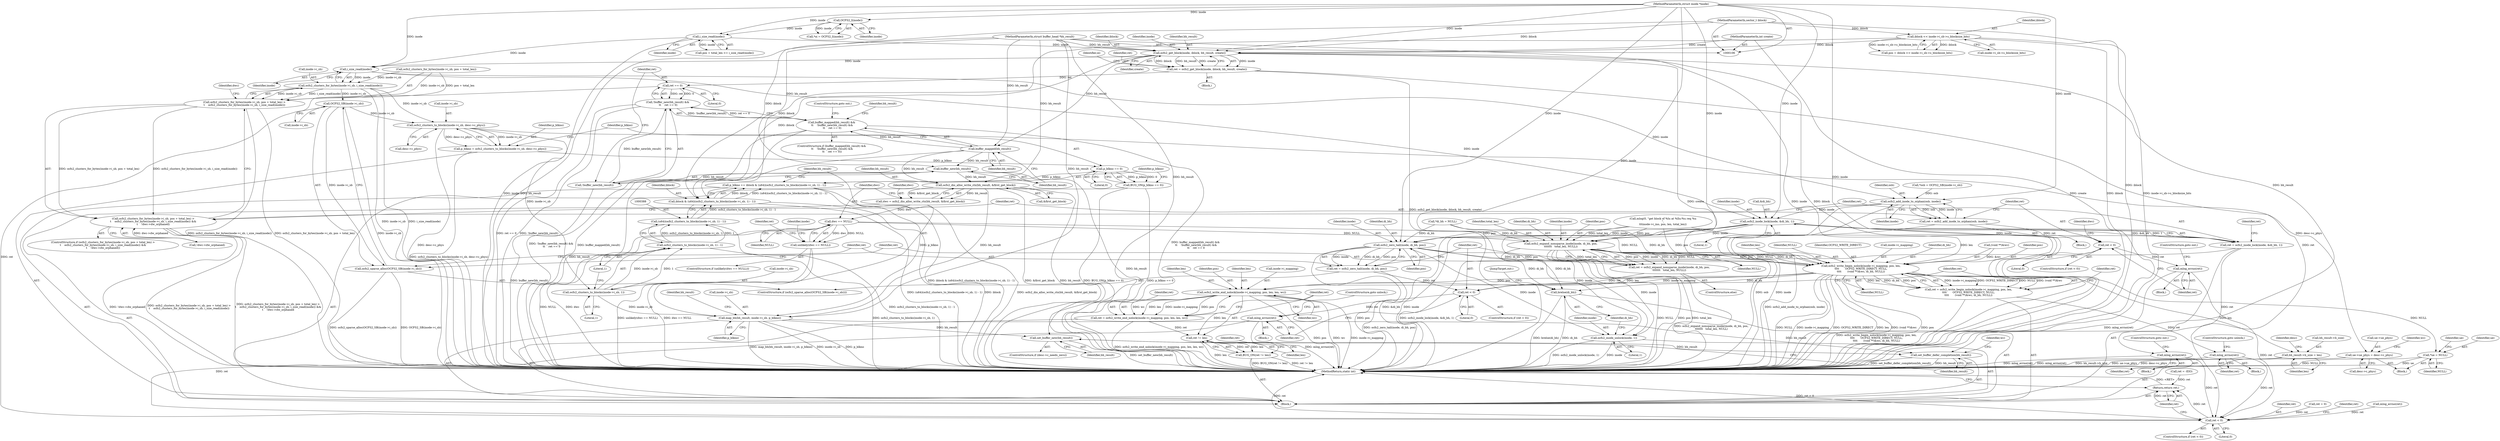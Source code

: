 digraph "0_linux_3e4c56d41eef5595035872a2ec5a483f42e8917f@pointer" {
"1000205" [label="(Call,ocfs2_get_block(inode, iblock, bh_result, create))"];
"1000195" [label="(Call,i_size_read(inode))"];
"1000122" [label="(Call,OCFS2_I(inode))"];
"1000107" [label="(MethodParameterIn,struct inode *inode)"];
"1000141" [label="(Call,iblock << inode->i_sb->s_blocksize_bits)"];
"1000108" [label="(MethodParameterIn,sector_t iblock)"];
"1000109" [label="(MethodParameterIn,struct buffer_head *bh_result)"];
"1000110" [label="(MethodParameterIn,int create)"];
"1000203" [label="(Call,ret = ocfs2_get_block(inode, iblock, bh_result, create))"];
"1000223" [label="(Call,ret == 0)"];
"1000219" [label="(Call,!buffer_new(bh_result) &&\n \t\t    ret == 0)"];
"1000216" [label="(Call,buffer_mapped(bh_result) &&\n \t\t    !buffer_new(bh_result) &&\n \t\t    ret == 0)"];
"1000485" [label="(Call,ret < 0)"];
"1000492" [label="(Return,return ret;)"];
"1000217" [label="(Call,buffer_mapped(bh_result))"];
"1000221" [label="(Call,buffer_new(bh_result))"];
"1000220" [label="(Call,!buffer_new(bh_result))"];
"1000234" [label="(Call,ocfs2_dio_alloc_write_ctx(bh_result, &first_get_block))"];
"1000232" [label="(Call,dwc = ocfs2_dio_alloc_write_ctx(bh_result, &first_get_block))"];
"1000240" [label="(Call,dwc == NULL)"];
"1000239" [label="(Call,unlikely(dwc == NULL))"];
"1000326" [label="(Call,ocfs2_expand_nonsparse_inode(inode, di_bh, pos,\n\t\t\t\t\t\t\t   total_len, NULL))"];
"1000324" [label="(Call,ret = ocfs2_expand_nonsparse_inode(inode, di_bh, pos,\n\t\t\t\t\t\t\t   total_len, NULL))"];
"1000333" [label="(Call,ret < 0)"];
"1000337" [label="(Call,mlog_errno(ret))"];
"1000342" [label="(Call,ocfs2_write_begin_nolock(inode->i_mapping, pos, len,\n\t\t\t\t       OCFS2_WRITE_DIRECT, NULL,\n\t\t\t\t       (void **)&wc, di_bh, NULL))"];
"1000340" [label="(Call,ret = ocfs2_write_begin_nolock(inode->i_mapping, pos, len,\n\t\t\t\t       OCFS2_WRITE_DIRECT, NULL,\n\t\t\t\t       (void **)&wc, di_bh, NULL))"];
"1000359" [label="(Call,mlog_errno(ret))"];
"1000402" [label="(Call,bh_result->b_size = len)"];
"1000424" [label="(Call,*ue = NULL)"];
"1000457" [label="(Call,ocfs2_write_end_nolock(inode->i_mapping, pos, len, len, wc))"];
"1000455" [label="(Call,ret = ocfs2_write_end_nolock(inode->i_mapping, pos, len, len, wc))"];
"1000466" [label="(Call,ret != len)"];
"1000465" [label="(Call,BUG_ON(ret != len))"];
"1000481" [label="(Call,brelse(di_bh))"];
"1000478" [label="(Call,ocfs2_inode_unlock(inode, 1))"];
"1000396" [label="(Call,map_bh(bh_result, inode->i_sb, p_blkno))"];
"1000411" [label="(Call,set_buffer_new(bh_result))"];
"1000413" [label="(Call,set_buffer_defer_completion(bh_result))"];
"1000265" [label="(Call,i_size_read(inode))"];
"1000261" [label="(Call,ocfs2_clusters_for_bytes(inode->i_sb, i_size_read(inode)))"];
"1000253" [label="(Call,ocfs2_clusters_for_bytes(inode->i_sb, pos + total_len) >\n\t    ocfs2_clusters_for_bytes(inode->i_sb, i_size_read(inode)))"];
"1000252" [label="(Call,ocfs2_clusters_for_bytes(inode->i_sb, pos + total_len) >\n\t    ocfs2_clusters_for_bytes(inode->i_sb, i_size_read(inode)) &&\n\t    !dwc->dw_orphaned)"];
"1000313" [label="(Call,OCFS2_SB(inode->i_sb))"];
"1000312" [label="(Call,ocfs2_sparse_alloc(OCFS2_SB(inode->i_sb)))"];
"1000372" [label="(Call,ocfs2_clusters_to_blocks(inode->i_sb, desc->c_phys))"];
"1000370" [label="(Call,p_blkno = ocfs2_clusters_to_blocks(inode->i_sb, desc->c_phys))"];
"1000380" [label="(Call,p_blkno == 0)"];
"1000379" [label="(Call,BUG_ON(p_blkno == 0))"];
"1000383" [label="(Call,p_blkno += iblock & (u64)(ocfs2_clusters_to_blocks(inode->i_sb, 1) - 1))"];
"1000390" [label="(Call,ocfs2_clusters_to_blocks(inode->i_sb, 1))"];
"1000389" [label="(Call,ocfs2_clusters_to_blocks(inode->i_sb, 1) - 1)"];
"1000387" [label="(Call,(u64)(ocfs2_clusters_to_blocks(inode->i_sb, 1) - 1))"];
"1000385" [label="(Call,iblock & (u64)(ocfs2_clusters_to_blocks(inode->i_sb, 1) - 1))"];
"1000435" [label="(Call,ue->ue_phys = desc->c_phys)"];
"1000274" [label="(Call,ocfs2_add_inode_to_orphan(osb, inode))"];
"1000272" [label="(Call,ret = ocfs2_add_inode_to_orphan(osb, inode))"];
"1000278" [label="(Call,ret < 0)"];
"1000282" [label="(Call,mlog_errno(ret))"];
"1000292" [label="(Call,ocfs2_inode_lock(inode, &di_bh, 1))"];
"1000290" [label="(Call,ret = ocfs2_inode_lock(inode, &di_bh, 1))"];
"1000300" [label="(Call,mlog_errno(ret))"];
"1000319" [label="(Call,ocfs2_zero_tail(inode, di_bh, pos))"];
"1000317" [label="(Call,ret = ocfs2_zero_tail(inode, di_bh, pos))"];
"1000396" [label="(Call,map_bh(bh_result, inode->i_sb, p_blkno))"];
"1000465" [label="(Call,BUG_ON(ret != len))"];
"1000484" [label="(ControlStructure,if (ret < 0))"];
"1000334" [label="(Identifier,ret)"];
"1000404" [label="(Identifier,bh_result)"];
"1000354" [label="(Identifier,di_bh)"];
"1000195" [label="(Call,i_size_read(inode))"];
"1000381" [label="(Identifier,p_blkno)"];
"1000281" [label="(Block,)"];
"1000272" [label="(Call,ret = ocfs2_add_inode_to_orphan(osb, inode))"];
"1000296" [label="(Literal,1)"];
"1000142" [label="(Identifier,iblock)"];
"1000282" [label="(Call,mlog_errno(ret))"];
"1000409" [label="(Identifier,desc)"];
"1000468" [label="(Identifier,len)"];
"1000314" [label="(Call,inode->i_sb)"];
"1000330" [label="(Identifier,total_len)"];
"1000235" [label="(Identifier,bh_result)"];
"1000123" [label="(Identifier,inode)"];
"1000462" [label="(Identifier,len)"];
"1000251" [label="(ControlStructure,if (ocfs2_clusters_for_bytes(inode->i_sb, pos + total_len) >\n\t    ocfs2_clusters_for_bytes(inode->i_sb, i_size_read(inode)) &&\n\t    !dwc->dw_orphaned))"];
"1000386" [label="(Identifier,iblock)"];
"1000267" [label="(Call,!dwc->dw_orphaned)"];
"1000300" [label="(Call,mlog_errno(ret))"];
"1000456" [label="(Identifier,ret)"];
"1000266" [label="(Identifier,inode)"];
"1000422" [label="(Block,)"];
"1000478" [label="(Call,ocfs2_inode_unlock(inode, 1))"];
"1000411" [label="(Call,set_buffer_new(bh_result))"];
"1000317" [label="(Call,ret = ocfs2_zero_tail(inode, di_bh, pos))"];
"1000216" [label="(Call,buffer_mapped(bh_result) &&\n \t\t    !buffer_new(bh_result) &&\n \t\t    ret == 0)"];
"1000239" [label="(Call,unlikely(dwc == NULL))"];
"1000370" [label="(Call,p_blkno = ocfs2_clusters_to_blocks(inode->i_sb, desc->c_phys))"];
"1000111" [label="(Block,)"];
"1000331" [label="(Identifier,NULL)"];
"1000458" [label="(Call,inode->i_mapping)"];
"1000439" [label="(Call,desc->c_phys)"];
"1000280" [label="(Literal,0)"];
"1000394" [label="(Literal,1)"];
"1000413" [label="(Call,set_buffer_defer_completion(bh_result))"];
"1000340" [label="(Call,ret = ocfs2_write_begin_nolock(inode->i_mapping, pos, len,\n\t\t\t\t       OCFS2_WRITE_DIRECT, NULL,\n\t\t\t\t       (void **)&wc, di_bh, NULL))"];
"1000342" [label="(Call,ocfs2_write_begin_nolock(inode->i_mapping, pos, len,\n\t\t\t\t       OCFS2_WRITE_DIRECT, NULL,\n\t\t\t\t       (void **)&wc, di_bh, NULL))"];
"1000486" [label="(Identifier,ret)"];
"1000276" [label="(Identifier,inode)"];
"1000379" [label="(Call,BUG_ON(p_blkno == 0))"];
"1000241" [label="(Identifier,dwc)"];
"1000318" [label="(Identifier,ret)"];
"1000236" [label="(Call,&first_get_block)"];
"1000328" [label="(Identifier,di_bh)"];
"1000217" [label="(Call,buffer_mapped(bh_result))"];
"1000488" [label="(Call,ret = -EIO)"];
"1000277" [label="(ControlStructure,if (ret < 0))"];
"1000181" [label="(Call,mlog(0, \"get block of %lu at %llu:%u req %u\n\",\n\t\t\tinode->i_ino, pos, len, total_len))"];
"1000335" [label="(Literal,0)"];
"1000455" [label="(Call,ret = ocfs2_write_end_nolock(inode->i_mapping, pos, len, len, wc))"];
"1000302" [label="(ControlStructure,goto out;)"];
"1000213" [label="(Identifier,oi)"];
"1000385" [label="(Call,iblock & (u64)(ocfs2_clusters_to_blocks(inode->i_sb, 1) - 1))"];
"1000350" [label="(Call,(void **)&wc)"];
"1000424" [label="(Call,*ue = NULL)"];
"1000226" [label="(ControlStructure,goto out;)"];
"1000391" [label="(Call,inode->i_sb)"];
"1000320" [label="(Identifier,inode)"];
"1000141" [label="(Call,iblock << inode->i_sb->s_blocksize_bits)"];
"1000445" [label="(Identifier,wc)"];
"1000108" [label="(MethodParameterIn,sector_t iblock)"];
"1000242" [label="(Identifier,NULL)"];
"1000265" [label="(Call,i_size_read(inode))"];
"1000261" [label="(Call,ocfs2_clusters_for_bytes(inode->i_sb, i_size_read(inode)))"];
"1000203" [label="(Call,ret = ocfs2_get_block(inode, iblock, bh_result, create))"];
"1000325" [label="(Identifier,ret)"];
"1000312" [label="(Call,ocfs2_sparse_alloc(OCFS2_SB(inode->i_sb)))"];
"1000346" [label="(Identifier,pos)"];
"1000284" [label="(ControlStructure,goto out;)"];
"1000233" [label="(Identifier,dwc)"];
"1000219" [label="(Call,!buffer_new(bh_result) &&\n \t\t    ret == 0)"];
"1000232" [label="(Call,dwc = ocfs2_dio_alloc_write_ctx(bh_result, &first_get_block))"];
"1000469" [label="(Call,ret = 0)"];
"1000209" [label="(Identifier,create)"];
"1000275" [label="(Identifier,osb)"];
"1000240" [label="(Call,dwc == NULL)"];
"1000222" [label="(Identifier,bh_result)"];
"1000229" [label="(Identifier,bh_result)"];
"1000252" [label="(Call,ocfs2_clusters_for_bytes(inode->i_sb, pos + total_len) >\n\t    ocfs2_clusters_for_bytes(inode->i_sb, i_size_read(inode)) &&\n\t    !dwc->dw_orphaned)"];
"1000274" [label="(Call,ocfs2_add_inode_to_orphan(osb, inode))"];
"1000134" [label="(Call,*di_bh = NULL)"];
"1000298" [label="(Identifier,ret)"];
"1000220" [label="(Call,!buffer_new(bh_result))"];
"1000376" [label="(Call,desc->c_phys)"];
"1000470" [label="(Identifier,ret)"];
"1000207" [label="(Identifier,iblock)"];
"1000489" [label="(Identifier,ret)"];
"1000238" [label="(ControlStructure,if (unlikely(dwc == NULL)))"];
"1000324" [label="(Call,ret = ocfs2_expand_nonsparse_inode(inode, di_bh, pos,\n\t\t\t\t\t\t\t   total_len, NULL))"];
"1000341" [label="(Identifier,ret)"];
"1000463" [label="(Identifier,len)"];
"1000204" [label="(Identifier,ret)"];
"1000234" [label="(Call,ocfs2_dio_alloc_write_ctx(bh_result, &first_get_block))"];
"1000430" [label="(Identifier,ue)"];
"1000191" [label="(Call,pos + total_len <= i_size_read(inode))"];
"1000269" [label="(Identifier,dwc)"];
"1000256" [label="(Identifier,inode)"];
"1000293" [label="(Identifier,inode)"];
"1000279" [label="(Identifier,ret)"];
"1000143" [label="(Call,inode->i_sb->s_blocksize_bits)"];
"1000262" [label="(Call,inode->i_sb)"];
"1000426" [label="(Identifier,NULL)"];
"1000337" [label="(Call,mlog_errno(ret))"];
"1000327" [label="(Identifier,inode)"];
"1000336" [label="(Block,)"];
"1000483" [label="(JumpTarget,out:)"];
"1000373" [label="(Call,inode->i_sb)"];
"1000205" [label="(Call,ocfs2_get_block(inode, iblock, bh_result, create))"];
"1000457" [label="(Call,ocfs2_write_end_nolock(inode->i_mapping, pos, len, len, wc))"];
"1000283" [label="(Identifier,ret)"];
"1000323" [label="(ControlStructure,else)"];
"1000110" [label="(MethodParameterIn,int create)"];
"1000412" [label="(Identifier,bh_result)"];
"1000387" [label="(Call,(u64)(ocfs2_clusters_to_blocks(inode->i_sb, 1) - 1))"];
"1000466" [label="(Call,ret != len)"];
"1000253" [label="(Call,ocfs2_clusters_for_bytes(inode->i_sb, pos + total_len) >\n\t    ocfs2_clusters_for_bytes(inode->i_sb, i_size_read(inode)))"];
"1000395" [label="(Literal,1)"];
"1000223" [label="(Call,ret == 0)"];
"1000464" [label="(Identifier,wc)"];
"1000113" [label="(Call,*osb = OCFS2_SB(inode->i_sb))"];
"1000206" [label="(Identifier,inode)"];
"1000254" [label="(Call,ocfs2_clusters_for_bytes(inode->i_sb, pos + total_len))"];
"1000311" [label="(ControlStructure,if (ocfs2_sparse_alloc(OCFS2_SB(inode->i_sb))))"];
"1000347" [label="(Identifier,len)"];
"1000493" [label="(Identifier,ret)"];
"1000349" [label="(Identifier,NULL)"];
"1000357" [label="(Identifier,ret)"];
"1000397" [label="(Identifier,bh_result)"];
"1000383" [label="(Call,p_blkno += iblock & (u64)(ocfs2_clusters_to_blocks(inode->i_sb, 1) - 1))"];
"1000382" [label="(Literal,0)"];
"1000107" [label="(MethodParameterIn,struct inode *inode)"];
"1000494" [label="(MethodReturn,static int)"];
"1000197" [label="(Block,)"];
"1000425" [label="(Identifier,ue)"];
"1000339" [label="(ControlStructure,goto unlock;)"];
"1000407" [label="(ControlStructure,if (desc->c_needs_zero))"];
"1000371" [label="(Identifier,p_blkno)"];
"1000492" [label="(Return,return ret;)"];
"1000122" [label="(Call,OCFS2_I(inode))"];
"1000287" [label="(Identifier,dwc)"];
"1000326" [label="(Call,ocfs2_expand_nonsparse_inode(inode, di_bh, pos,\n\t\t\t\t\t\t\t   total_len, NULL))"];
"1000479" [label="(Identifier,inode)"];
"1000414" [label="(Identifier,bh_result)"];
"1000196" [label="(Identifier,inode)"];
"1000225" [label="(Literal,0)"];
"1000333" [label="(Call,ret < 0)"];
"1000329" [label="(Identifier,pos)"];
"1000248" [label="(Call,mlog_errno(ret))"];
"1000360" [label="(Identifier,ret)"];
"1000390" [label="(Call,ocfs2_clusters_to_blocks(inode->i_sb, 1))"];
"1000487" [label="(Literal,0)"];
"1000403" [label="(Call,bh_result->b_size)"];
"1000380" [label="(Call,p_blkno == 0)"];
"1000338" [label="(Identifier,ret)"];
"1000299" [label="(Block,)"];
"1000361" [label="(ControlStructure,goto unlock;)"];
"1000291" [label="(Identifier,ret)"];
"1000109" [label="(MethodParameterIn,struct buffer_head *bh_result)"];
"1000372" [label="(Call,ocfs2_clusters_to_blocks(inode->i_sb, desc->c_phys))"];
"1000480" [label="(Literal,1)"];
"1000384" [label="(Identifier,p_blkno)"];
"1000321" [label="(Identifier,di_bh)"];
"1000294" [label="(Call,&di_bh)"];
"1000348" [label="(Identifier,OCFS2_WRITE_DIRECT)"];
"1000273" [label="(Identifier,ret)"];
"1000436" [label="(Call,ue->ue_phys)"];
"1000319" [label="(Call,ocfs2_zero_tail(inode, di_bh, pos))"];
"1000359" [label="(Call,mlog_errno(ret))"];
"1000332" [label="(ControlStructure,if (ret < 0))"];
"1000301" [label="(Identifier,ret)"];
"1000467" [label="(Identifier,ret)"];
"1000355" [label="(Identifier,NULL)"];
"1000406" [label="(Identifier,len)"];
"1000290" [label="(Call,ret = ocfs2_inode_lock(inode, &di_bh, 1))"];
"1000221" [label="(Call,buffer_new(bh_result))"];
"1000485" [label="(Call,ret < 0)"];
"1000401" [label="(Identifier,p_blkno)"];
"1000313" [label="(Call,OCFS2_SB(inode->i_sb))"];
"1000271" [label="(Block,)"];
"1000292" [label="(Call,ocfs2_inode_lock(inode, &di_bh, 1))"];
"1000398" [label="(Call,inode->i_sb)"];
"1000139" [label="(Call,pos = iblock << inode->i_sb->s_blocksize_bits)"];
"1000120" [label="(Call,*oi = OCFS2_I(inode))"];
"1000461" [label="(Identifier,pos)"];
"1000420" [label="(Identifier,wc)"];
"1000224" [label="(Identifier,ret)"];
"1000482" [label="(Identifier,di_bh)"];
"1000322" [label="(Identifier,pos)"];
"1000278" [label="(Call,ret < 0)"];
"1000389" [label="(Call,ocfs2_clusters_to_blocks(inode->i_sb, 1) - 1)"];
"1000245" [label="(Identifier,ret)"];
"1000343" [label="(Call,inode->i_mapping)"];
"1000208" [label="(Identifier,bh_result)"];
"1000218" [label="(Identifier,bh_result)"];
"1000402" [label="(Call,bh_result->b_size = len)"];
"1000435" [label="(Call,ue->ue_phys = desc->c_phys)"];
"1000481" [label="(Call,brelse(di_bh))"];
"1000358" [label="(Block,)"];
"1000215" [label="(ControlStructure,if (buffer_mapped(bh_result) &&\n \t\t    !buffer_new(bh_result) &&\n \t\t    ret == 0))"];
"1000205" -> "1000203"  [label="AST: "];
"1000205" -> "1000209"  [label="CFG: "];
"1000206" -> "1000205"  [label="AST: "];
"1000207" -> "1000205"  [label="AST: "];
"1000208" -> "1000205"  [label="AST: "];
"1000209" -> "1000205"  [label="AST: "];
"1000203" -> "1000205"  [label="CFG: "];
"1000205" -> "1000494"  [label="DDG: create"];
"1000205" -> "1000494"  [label="DDG: inode"];
"1000205" -> "1000494"  [label="DDG: iblock"];
"1000205" -> "1000203"  [label="DDG: inode"];
"1000205" -> "1000203"  [label="DDG: iblock"];
"1000205" -> "1000203"  [label="DDG: bh_result"];
"1000205" -> "1000203"  [label="DDG: create"];
"1000195" -> "1000205"  [label="DDG: inode"];
"1000107" -> "1000205"  [label="DDG: inode"];
"1000141" -> "1000205"  [label="DDG: iblock"];
"1000108" -> "1000205"  [label="DDG: iblock"];
"1000109" -> "1000205"  [label="DDG: bh_result"];
"1000110" -> "1000205"  [label="DDG: create"];
"1000205" -> "1000217"  [label="DDG: bh_result"];
"1000205" -> "1000265"  [label="DDG: inode"];
"1000205" -> "1000385"  [label="DDG: iblock"];
"1000195" -> "1000191"  [label="AST: "];
"1000195" -> "1000196"  [label="CFG: "];
"1000196" -> "1000195"  [label="AST: "];
"1000191" -> "1000195"  [label="CFG: "];
"1000195" -> "1000494"  [label="DDG: inode"];
"1000195" -> "1000191"  [label="DDG: inode"];
"1000122" -> "1000195"  [label="DDG: inode"];
"1000107" -> "1000195"  [label="DDG: inode"];
"1000195" -> "1000265"  [label="DDG: inode"];
"1000122" -> "1000120"  [label="AST: "];
"1000122" -> "1000123"  [label="CFG: "];
"1000123" -> "1000122"  [label="AST: "];
"1000120" -> "1000122"  [label="CFG: "];
"1000122" -> "1000120"  [label="DDG: inode"];
"1000107" -> "1000122"  [label="DDG: inode"];
"1000107" -> "1000106"  [label="AST: "];
"1000107" -> "1000494"  [label="DDG: inode"];
"1000107" -> "1000265"  [label="DDG: inode"];
"1000107" -> "1000274"  [label="DDG: inode"];
"1000107" -> "1000292"  [label="DDG: inode"];
"1000107" -> "1000319"  [label="DDG: inode"];
"1000107" -> "1000326"  [label="DDG: inode"];
"1000107" -> "1000478"  [label="DDG: inode"];
"1000141" -> "1000139"  [label="AST: "];
"1000141" -> "1000143"  [label="CFG: "];
"1000142" -> "1000141"  [label="AST: "];
"1000143" -> "1000141"  [label="AST: "];
"1000139" -> "1000141"  [label="CFG: "];
"1000141" -> "1000494"  [label="DDG: iblock"];
"1000141" -> "1000494"  [label="DDG: inode->i_sb->s_blocksize_bits"];
"1000141" -> "1000139"  [label="DDG: iblock"];
"1000141" -> "1000139"  [label="DDG: inode->i_sb->s_blocksize_bits"];
"1000108" -> "1000141"  [label="DDG: iblock"];
"1000141" -> "1000385"  [label="DDG: iblock"];
"1000108" -> "1000106"  [label="AST: "];
"1000108" -> "1000494"  [label="DDG: iblock"];
"1000108" -> "1000385"  [label="DDG: iblock"];
"1000109" -> "1000106"  [label="AST: "];
"1000109" -> "1000494"  [label="DDG: bh_result"];
"1000109" -> "1000217"  [label="DDG: bh_result"];
"1000109" -> "1000221"  [label="DDG: bh_result"];
"1000109" -> "1000234"  [label="DDG: bh_result"];
"1000109" -> "1000396"  [label="DDG: bh_result"];
"1000109" -> "1000411"  [label="DDG: bh_result"];
"1000109" -> "1000413"  [label="DDG: bh_result"];
"1000110" -> "1000106"  [label="AST: "];
"1000110" -> "1000494"  [label="DDG: create"];
"1000203" -> "1000197"  [label="AST: "];
"1000204" -> "1000203"  [label="AST: "];
"1000213" -> "1000203"  [label="CFG: "];
"1000203" -> "1000494"  [label="DDG: ocfs2_get_block(inode, iblock, bh_result, create)"];
"1000203" -> "1000223"  [label="DDG: ret"];
"1000203" -> "1000485"  [label="DDG: ret"];
"1000223" -> "1000219"  [label="AST: "];
"1000223" -> "1000225"  [label="CFG: "];
"1000224" -> "1000223"  [label="AST: "];
"1000225" -> "1000223"  [label="AST: "];
"1000219" -> "1000223"  [label="CFG: "];
"1000223" -> "1000219"  [label="DDG: ret"];
"1000223" -> "1000219"  [label="DDG: 0"];
"1000223" -> "1000485"  [label="DDG: ret"];
"1000219" -> "1000216"  [label="AST: "];
"1000219" -> "1000220"  [label="CFG: "];
"1000220" -> "1000219"  [label="AST: "];
"1000216" -> "1000219"  [label="CFG: "];
"1000219" -> "1000494"  [label="DDG: ret == 0"];
"1000219" -> "1000494"  [label="DDG: !buffer_new(bh_result)"];
"1000219" -> "1000216"  [label="DDG: !buffer_new(bh_result)"];
"1000219" -> "1000216"  [label="DDG: ret == 0"];
"1000220" -> "1000219"  [label="DDG: buffer_new(bh_result)"];
"1000216" -> "1000215"  [label="AST: "];
"1000216" -> "1000217"  [label="CFG: "];
"1000217" -> "1000216"  [label="AST: "];
"1000226" -> "1000216"  [label="CFG: "];
"1000229" -> "1000216"  [label="CFG: "];
"1000216" -> "1000494"  [label="DDG: buffer_mapped(bh_result) &&\n \t\t    !buffer_new(bh_result) &&\n \t\t    ret == 0"];
"1000216" -> "1000494"  [label="DDG: !buffer_new(bh_result) &&\n \t\t    ret == 0"];
"1000216" -> "1000494"  [label="DDG: buffer_mapped(bh_result)"];
"1000217" -> "1000216"  [label="DDG: bh_result"];
"1000485" -> "1000484"  [label="AST: "];
"1000485" -> "1000487"  [label="CFG: "];
"1000486" -> "1000485"  [label="AST: "];
"1000487" -> "1000485"  [label="AST: "];
"1000489" -> "1000485"  [label="CFG: "];
"1000493" -> "1000485"  [label="CFG: "];
"1000485" -> "1000494"  [label="DDG: ret"];
"1000485" -> "1000494"  [label="DDG: ret < 0"];
"1000300" -> "1000485"  [label="DDG: ret"];
"1000337" -> "1000485"  [label="DDG: ret"];
"1000359" -> "1000485"  [label="DDG: ret"];
"1000248" -> "1000485"  [label="DDG: ret"];
"1000282" -> "1000485"  [label="DDG: ret"];
"1000469" -> "1000485"  [label="DDG: ret"];
"1000485" -> "1000492"  [label="DDG: ret"];
"1000492" -> "1000111"  [label="AST: "];
"1000492" -> "1000493"  [label="CFG: "];
"1000493" -> "1000492"  [label="AST: "];
"1000494" -> "1000492"  [label="CFG: "];
"1000492" -> "1000494"  [label="DDG: <RET>"];
"1000493" -> "1000492"  [label="DDG: ret"];
"1000488" -> "1000492"  [label="DDG: ret"];
"1000217" -> "1000218"  [label="CFG: "];
"1000218" -> "1000217"  [label="AST: "];
"1000222" -> "1000217"  [label="CFG: "];
"1000217" -> "1000494"  [label="DDG: bh_result"];
"1000217" -> "1000221"  [label="DDG: bh_result"];
"1000217" -> "1000234"  [label="DDG: bh_result"];
"1000221" -> "1000220"  [label="AST: "];
"1000221" -> "1000222"  [label="CFG: "];
"1000222" -> "1000221"  [label="AST: "];
"1000220" -> "1000221"  [label="CFG: "];
"1000221" -> "1000494"  [label="DDG: bh_result"];
"1000221" -> "1000220"  [label="DDG: bh_result"];
"1000221" -> "1000234"  [label="DDG: bh_result"];
"1000224" -> "1000220"  [label="CFG: "];
"1000220" -> "1000494"  [label="DDG: buffer_new(bh_result)"];
"1000234" -> "1000232"  [label="AST: "];
"1000234" -> "1000236"  [label="CFG: "];
"1000235" -> "1000234"  [label="AST: "];
"1000236" -> "1000234"  [label="AST: "];
"1000232" -> "1000234"  [label="CFG: "];
"1000234" -> "1000494"  [label="DDG: &first_get_block"];
"1000234" -> "1000494"  [label="DDG: bh_result"];
"1000234" -> "1000232"  [label="DDG: bh_result"];
"1000234" -> "1000232"  [label="DDG: &first_get_block"];
"1000234" -> "1000396"  [label="DDG: bh_result"];
"1000232" -> "1000111"  [label="AST: "];
"1000233" -> "1000232"  [label="AST: "];
"1000241" -> "1000232"  [label="CFG: "];
"1000232" -> "1000494"  [label="DDG: ocfs2_dio_alloc_write_ctx(bh_result, &first_get_block)"];
"1000232" -> "1000240"  [label="DDG: dwc"];
"1000240" -> "1000239"  [label="AST: "];
"1000240" -> "1000242"  [label="CFG: "];
"1000241" -> "1000240"  [label="AST: "];
"1000242" -> "1000240"  [label="AST: "];
"1000239" -> "1000240"  [label="CFG: "];
"1000240" -> "1000494"  [label="DDG: NULL"];
"1000240" -> "1000494"  [label="DDG: dwc"];
"1000240" -> "1000239"  [label="DDG: dwc"];
"1000240" -> "1000239"  [label="DDG: NULL"];
"1000240" -> "1000326"  [label="DDG: NULL"];
"1000240" -> "1000342"  [label="DDG: NULL"];
"1000239" -> "1000238"  [label="AST: "];
"1000245" -> "1000239"  [label="CFG: "];
"1000256" -> "1000239"  [label="CFG: "];
"1000239" -> "1000494"  [label="DDG: unlikely(dwc == NULL)"];
"1000239" -> "1000494"  [label="DDG: dwc == NULL"];
"1000326" -> "1000324"  [label="AST: "];
"1000326" -> "1000331"  [label="CFG: "];
"1000327" -> "1000326"  [label="AST: "];
"1000328" -> "1000326"  [label="AST: "];
"1000329" -> "1000326"  [label="AST: "];
"1000330" -> "1000326"  [label="AST: "];
"1000331" -> "1000326"  [label="AST: "];
"1000324" -> "1000326"  [label="CFG: "];
"1000326" -> "1000494"  [label="DDG: NULL"];
"1000326" -> "1000494"  [label="DDG: pos"];
"1000326" -> "1000494"  [label="DDG: total_len"];
"1000326" -> "1000324"  [label="DDG: pos"];
"1000326" -> "1000324"  [label="DDG: inode"];
"1000326" -> "1000324"  [label="DDG: di_bh"];
"1000326" -> "1000324"  [label="DDG: NULL"];
"1000326" -> "1000324"  [label="DDG: total_len"];
"1000292" -> "1000326"  [label="DDG: inode"];
"1000134" -> "1000326"  [label="DDG: di_bh"];
"1000181" -> "1000326"  [label="DDG: pos"];
"1000181" -> "1000326"  [label="DDG: total_len"];
"1000326" -> "1000342"  [label="DDG: pos"];
"1000326" -> "1000342"  [label="DDG: NULL"];
"1000326" -> "1000342"  [label="DDG: di_bh"];
"1000326" -> "1000478"  [label="DDG: inode"];
"1000326" -> "1000481"  [label="DDG: di_bh"];
"1000324" -> "1000323"  [label="AST: "];
"1000325" -> "1000324"  [label="AST: "];
"1000334" -> "1000324"  [label="CFG: "];
"1000324" -> "1000494"  [label="DDG: ocfs2_expand_nonsparse_inode(inode, di_bh, pos,\n\t\t\t\t\t\t\t   total_len, NULL)"];
"1000324" -> "1000333"  [label="DDG: ret"];
"1000333" -> "1000332"  [label="AST: "];
"1000333" -> "1000335"  [label="CFG: "];
"1000334" -> "1000333"  [label="AST: "];
"1000335" -> "1000333"  [label="AST: "];
"1000338" -> "1000333"  [label="CFG: "];
"1000341" -> "1000333"  [label="CFG: "];
"1000317" -> "1000333"  [label="DDG: ret"];
"1000333" -> "1000337"  [label="DDG: ret"];
"1000337" -> "1000336"  [label="AST: "];
"1000337" -> "1000338"  [label="CFG: "];
"1000338" -> "1000337"  [label="AST: "];
"1000339" -> "1000337"  [label="CFG: "];
"1000337" -> "1000494"  [label="DDG: mlog_errno(ret)"];
"1000342" -> "1000340"  [label="AST: "];
"1000342" -> "1000355"  [label="CFG: "];
"1000343" -> "1000342"  [label="AST: "];
"1000346" -> "1000342"  [label="AST: "];
"1000347" -> "1000342"  [label="AST: "];
"1000348" -> "1000342"  [label="AST: "];
"1000349" -> "1000342"  [label="AST: "];
"1000350" -> "1000342"  [label="AST: "];
"1000354" -> "1000342"  [label="AST: "];
"1000355" -> "1000342"  [label="AST: "];
"1000340" -> "1000342"  [label="CFG: "];
"1000342" -> "1000494"  [label="DDG: NULL"];
"1000342" -> "1000494"  [label="DDG: inode->i_mapping"];
"1000342" -> "1000494"  [label="DDG: OCFS2_WRITE_DIRECT"];
"1000342" -> "1000494"  [label="DDG: len"];
"1000342" -> "1000494"  [label="DDG: (void **)&wc"];
"1000342" -> "1000494"  [label="DDG: pos"];
"1000342" -> "1000340"  [label="DDG: inode->i_mapping"];
"1000342" -> "1000340"  [label="DDG: OCFS2_WRITE_DIRECT"];
"1000342" -> "1000340"  [label="DDG: NULL"];
"1000342" -> "1000340"  [label="DDG: (void **)&wc"];
"1000342" -> "1000340"  [label="DDG: len"];
"1000342" -> "1000340"  [label="DDG: di_bh"];
"1000342" -> "1000340"  [label="DDG: pos"];
"1000319" -> "1000342"  [label="DDG: pos"];
"1000319" -> "1000342"  [label="DDG: di_bh"];
"1000181" -> "1000342"  [label="DDG: pos"];
"1000181" -> "1000342"  [label="DDG: len"];
"1000350" -> "1000342"  [label="DDG: &wc"];
"1000134" -> "1000342"  [label="DDG: di_bh"];
"1000342" -> "1000402"  [label="DDG: len"];
"1000342" -> "1000424"  [label="DDG: NULL"];
"1000342" -> "1000457"  [label="DDG: inode->i_mapping"];
"1000342" -> "1000457"  [label="DDG: pos"];
"1000342" -> "1000457"  [label="DDG: len"];
"1000342" -> "1000481"  [label="DDG: di_bh"];
"1000340" -> "1000111"  [label="AST: "];
"1000341" -> "1000340"  [label="AST: "];
"1000357" -> "1000340"  [label="CFG: "];
"1000340" -> "1000494"  [label="DDG: ocfs2_write_begin_nolock(inode->i_mapping, pos, len,\n\t\t\t\t       OCFS2_WRITE_DIRECT, NULL,\n\t\t\t\t       (void **)&wc, di_bh, NULL)"];
"1000340" -> "1000359"  [label="DDG: ret"];
"1000359" -> "1000358"  [label="AST: "];
"1000359" -> "1000360"  [label="CFG: "];
"1000360" -> "1000359"  [label="AST: "];
"1000361" -> "1000359"  [label="CFG: "];
"1000359" -> "1000494"  [label="DDG: mlog_errno(ret)"];
"1000402" -> "1000111"  [label="AST: "];
"1000402" -> "1000406"  [label="CFG: "];
"1000403" -> "1000402"  [label="AST: "];
"1000406" -> "1000402"  [label="AST: "];
"1000409" -> "1000402"  [label="CFG: "];
"1000402" -> "1000494"  [label="DDG: bh_result->b_size"];
"1000424" -> "1000422"  [label="AST: "];
"1000424" -> "1000426"  [label="CFG: "];
"1000425" -> "1000424"  [label="AST: "];
"1000426" -> "1000424"  [label="AST: "];
"1000430" -> "1000424"  [label="CFG: "];
"1000424" -> "1000494"  [label="DDG: NULL"];
"1000424" -> "1000494"  [label="DDG: ue"];
"1000457" -> "1000455"  [label="AST: "];
"1000457" -> "1000464"  [label="CFG: "];
"1000458" -> "1000457"  [label="AST: "];
"1000461" -> "1000457"  [label="AST: "];
"1000462" -> "1000457"  [label="AST: "];
"1000463" -> "1000457"  [label="AST: "];
"1000464" -> "1000457"  [label="AST: "];
"1000455" -> "1000457"  [label="CFG: "];
"1000457" -> "1000494"  [label="DDG: pos"];
"1000457" -> "1000494"  [label="DDG: wc"];
"1000457" -> "1000494"  [label="DDG: inode->i_mapping"];
"1000457" -> "1000455"  [label="DDG: wc"];
"1000457" -> "1000455"  [label="DDG: len"];
"1000457" -> "1000455"  [label="DDG: inode->i_mapping"];
"1000457" -> "1000455"  [label="DDG: pos"];
"1000457" -> "1000466"  [label="DDG: len"];
"1000455" -> "1000111"  [label="AST: "];
"1000456" -> "1000455"  [label="AST: "];
"1000467" -> "1000455"  [label="CFG: "];
"1000455" -> "1000494"  [label="DDG: ocfs2_write_end_nolock(inode->i_mapping, pos, len, len, wc)"];
"1000455" -> "1000466"  [label="DDG: ret"];
"1000466" -> "1000465"  [label="AST: "];
"1000466" -> "1000468"  [label="CFG: "];
"1000467" -> "1000466"  [label="AST: "];
"1000468" -> "1000466"  [label="AST: "];
"1000465" -> "1000466"  [label="CFG: "];
"1000466" -> "1000494"  [label="DDG: len"];
"1000466" -> "1000465"  [label="DDG: ret"];
"1000466" -> "1000465"  [label="DDG: len"];
"1000465" -> "1000111"  [label="AST: "];
"1000470" -> "1000465"  [label="CFG: "];
"1000465" -> "1000494"  [label="DDG: BUG_ON(ret != len)"];
"1000465" -> "1000494"  [label="DDG: ret != len"];
"1000481" -> "1000111"  [label="AST: "];
"1000481" -> "1000482"  [label="CFG: "];
"1000482" -> "1000481"  [label="AST: "];
"1000483" -> "1000481"  [label="CFG: "];
"1000481" -> "1000494"  [label="DDG: brelse(di_bh)"];
"1000481" -> "1000494"  [label="DDG: di_bh"];
"1000319" -> "1000481"  [label="DDG: di_bh"];
"1000478" -> "1000111"  [label="AST: "];
"1000478" -> "1000480"  [label="CFG: "];
"1000479" -> "1000478"  [label="AST: "];
"1000480" -> "1000478"  [label="AST: "];
"1000482" -> "1000478"  [label="CFG: "];
"1000478" -> "1000494"  [label="DDG: inode"];
"1000478" -> "1000494"  [label="DDG: ocfs2_inode_unlock(inode, 1)"];
"1000292" -> "1000478"  [label="DDG: inode"];
"1000319" -> "1000478"  [label="DDG: inode"];
"1000396" -> "1000111"  [label="AST: "];
"1000396" -> "1000401"  [label="CFG: "];
"1000397" -> "1000396"  [label="AST: "];
"1000398" -> "1000396"  [label="AST: "];
"1000401" -> "1000396"  [label="AST: "];
"1000404" -> "1000396"  [label="CFG: "];
"1000396" -> "1000494"  [label="DDG: map_bh(bh_result, inode->i_sb, p_blkno)"];
"1000396" -> "1000494"  [label="DDG: inode->i_sb"];
"1000396" -> "1000494"  [label="DDG: p_blkno"];
"1000390" -> "1000396"  [label="DDG: inode->i_sb"];
"1000383" -> "1000396"  [label="DDG: p_blkno"];
"1000396" -> "1000411"  [label="DDG: bh_result"];
"1000396" -> "1000413"  [label="DDG: bh_result"];
"1000411" -> "1000407"  [label="AST: "];
"1000411" -> "1000412"  [label="CFG: "];
"1000412" -> "1000411"  [label="AST: "];
"1000414" -> "1000411"  [label="CFG: "];
"1000411" -> "1000494"  [label="DDG: set_buffer_new(bh_result)"];
"1000411" -> "1000413"  [label="DDG: bh_result"];
"1000413" -> "1000111"  [label="AST: "];
"1000413" -> "1000414"  [label="CFG: "];
"1000414" -> "1000413"  [label="AST: "];
"1000420" -> "1000413"  [label="CFG: "];
"1000413" -> "1000494"  [label="DDG: bh_result"];
"1000413" -> "1000494"  [label="DDG: set_buffer_defer_completion(bh_result)"];
"1000265" -> "1000261"  [label="AST: "];
"1000265" -> "1000266"  [label="CFG: "];
"1000266" -> "1000265"  [label="AST: "];
"1000261" -> "1000265"  [label="CFG: "];
"1000265" -> "1000261"  [label="DDG: inode"];
"1000265" -> "1000274"  [label="DDG: inode"];
"1000265" -> "1000292"  [label="DDG: inode"];
"1000261" -> "1000253"  [label="AST: "];
"1000262" -> "1000261"  [label="AST: "];
"1000253" -> "1000261"  [label="CFG: "];
"1000261" -> "1000494"  [label="DDG: inode->i_sb"];
"1000261" -> "1000494"  [label="DDG: i_size_read(inode)"];
"1000261" -> "1000253"  [label="DDG: inode->i_sb"];
"1000261" -> "1000253"  [label="DDG: i_size_read(inode)"];
"1000254" -> "1000261"  [label="DDG: inode->i_sb"];
"1000261" -> "1000313"  [label="DDG: inode->i_sb"];
"1000261" -> "1000372"  [label="DDG: inode->i_sb"];
"1000253" -> "1000252"  [label="AST: "];
"1000254" -> "1000253"  [label="AST: "];
"1000269" -> "1000253"  [label="CFG: "];
"1000252" -> "1000253"  [label="CFG: "];
"1000253" -> "1000494"  [label="DDG: ocfs2_clusters_for_bytes(inode->i_sb, pos + total_len)"];
"1000253" -> "1000494"  [label="DDG: ocfs2_clusters_for_bytes(inode->i_sb, i_size_read(inode))"];
"1000253" -> "1000252"  [label="DDG: ocfs2_clusters_for_bytes(inode->i_sb, pos + total_len)"];
"1000253" -> "1000252"  [label="DDG: ocfs2_clusters_for_bytes(inode->i_sb, i_size_read(inode))"];
"1000254" -> "1000253"  [label="DDG: inode->i_sb"];
"1000254" -> "1000253"  [label="DDG: pos + total_len"];
"1000252" -> "1000251"  [label="AST: "];
"1000252" -> "1000267"  [label="CFG: "];
"1000267" -> "1000252"  [label="AST: "];
"1000273" -> "1000252"  [label="CFG: "];
"1000291" -> "1000252"  [label="CFG: "];
"1000252" -> "1000494"  [label="DDG: ocfs2_clusters_for_bytes(inode->i_sb, pos + total_len) >\n\t    ocfs2_clusters_for_bytes(inode->i_sb, i_size_read(inode))"];
"1000252" -> "1000494"  [label="DDG: ocfs2_clusters_for_bytes(inode->i_sb, pos + total_len) >\n\t    ocfs2_clusters_for_bytes(inode->i_sb, i_size_read(inode)) &&\n\t    !dwc->dw_orphaned"];
"1000252" -> "1000494"  [label="DDG: !dwc->dw_orphaned"];
"1000267" -> "1000252"  [label="DDG: dwc->dw_orphaned"];
"1000313" -> "1000312"  [label="AST: "];
"1000313" -> "1000314"  [label="CFG: "];
"1000314" -> "1000313"  [label="AST: "];
"1000312" -> "1000313"  [label="CFG: "];
"1000313" -> "1000494"  [label="DDG: inode->i_sb"];
"1000313" -> "1000312"  [label="DDG: inode->i_sb"];
"1000313" -> "1000372"  [label="DDG: inode->i_sb"];
"1000312" -> "1000311"  [label="AST: "];
"1000318" -> "1000312"  [label="CFG: "];
"1000325" -> "1000312"  [label="CFG: "];
"1000312" -> "1000494"  [label="DDG: ocfs2_sparse_alloc(OCFS2_SB(inode->i_sb))"];
"1000312" -> "1000494"  [label="DDG: OCFS2_SB(inode->i_sb)"];
"1000372" -> "1000370"  [label="AST: "];
"1000372" -> "1000376"  [label="CFG: "];
"1000373" -> "1000372"  [label="AST: "];
"1000376" -> "1000372"  [label="AST: "];
"1000370" -> "1000372"  [label="CFG: "];
"1000372" -> "1000494"  [label="DDG: desc->c_phys"];
"1000372" -> "1000370"  [label="DDG: inode->i_sb"];
"1000372" -> "1000370"  [label="DDG: desc->c_phys"];
"1000372" -> "1000390"  [label="DDG: inode->i_sb"];
"1000372" -> "1000435"  [label="DDG: desc->c_phys"];
"1000370" -> "1000111"  [label="AST: "];
"1000371" -> "1000370"  [label="AST: "];
"1000381" -> "1000370"  [label="CFG: "];
"1000370" -> "1000494"  [label="DDG: ocfs2_clusters_to_blocks(inode->i_sb, desc->c_phys)"];
"1000370" -> "1000380"  [label="DDG: p_blkno"];
"1000380" -> "1000379"  [label="AST: "];
"1000380" -> "1000382"  [label="CFG: "];
"1000381" -> "1000380"  [label="AST: "];
"1000382" -> "1000380"  [label="AST: "];
"1000379" -> "1000380"  [label="CFG: "];
"1000380" -> "1000379"  [label="DDG: p_blkno"];
"1000380" -> "1000379"  [label="DDG: 0"];
"1000380" -> "1000383"  [label="DDG: p_blkno"];
"1000379" -> "1000111"  [label="AST: "];
"1000384" -> "1000379"  [label="CFG: "];
"1000379" -> "1000494"  [label="DDG: p_blkno == 0"];
"1000379" -> "1000494"  [label="DDG: BUG_ON(p_blkno == 0)"];
"1000383" -> "1000111"  [label="AST: "];
"1000383" -> "1000385"  [label="CFG: "];
"1000384" -> "1000383"  [label="AST: "];
"1000385" -> "1000383"  [label="AST: "];
"1000397" -> "1000383"  [label="CFG: "];
"1000383" -> "1000494"  [label="DDG: iblock & (u64)(ocfs2_clusters_to_blocks(inode->i_sb, 1) - 1)"];
"1000385" -> "1000383"  [label="DDG: iblock"];
"1000385" -> "1000383"  [label="DDG: (u64)(ocfs2_clusters_to_blocks(inode->i_sb, 1) - 1)"];
"1000390" -> "1000389"  [label="AST: "];
"1000390" -> "1000394"  [label="CFG: "];
"1000391" -> "1000390"  [label="AST: "];
"1000394" -> "1000390"  [label="AST: "];
"1000395" -> "1000390"  [label="CFG: "];
"1000390" -> "1000389"  [label="DDG: inode->i_sb"];
"1000390" -> "1000389"  [label="DDG: 1"];
"1000389" -> "1000387"  [label="AST: "];
"1000389" -> "1000395"  [label="CFG: "];
"1000395" -> "1000389"  [label="AST: "];
"1000387" -> "1000389"  [label="CFG: "];
"1000389" -> "1000494"  [label="DDG: ocfs2_clusters_to_blocks(inode->i_sb, 1)"];
"1000389" -> "1000387"  [label="DDG: ocfs2_clusters_to_blocks(inode->i_sb, 1)"];
"1000389" -> "1000387"  [label="DDG: 1"];
"1000387" -> "1000385"  [label="AST: "];
"1000388" -> "1000387"  [label="AST: "];
"1000385" -> "1000387"  [label="CFG: "];
"1000387" -> "1000494"  [label="DDG: ocfs2_clusters_to_blocks(inode->i_sb, 1) - 1"];
"1000387" -> "1000385"  [label="DDG: ocfs2_clusters_to_blocks(inode->i_sb, 1) - 1"];
"1000386" -> "1000385"  [label="AST: "];
"1000385" -> "1000494"  [label="DDG: (u64)(ocfs2_clusters_to_blocks(inode->i_sb, 1) - 1)"];
"1000385" -> "1000494"  [label="DDG: iblock"];
"1000435" -> "1000422"  [label="AST: "];
"1000435" -> "1000439"  [label="CFG: "];
"1000436" -> "1000435"  [label="AST: "];
"1000439" -> "1000435"  [label="AST: "];
"1000445" -> "1000435"  [label="CFG: "];
"1000435" -> "1000494"  [label="DDG: ue->ue_phys"];
"1000435" -> "1000494"  [label="DDG: desc->c_phys"];
"1000274" -> "1000272"  [label="AST: "];
"1000274" -> "1000276"  [label="CFG: "];
"1000275" -> "1000274"  [label="AST: "];
"1000276" -> "1000274"  [label="AST: "];
"1000272" -> "1000274"  [label="CFG: "];
"1000274" -> "1000494"  [label="DDG: osb"];
"1000274" -> "1000494"  [label="DDG: inode"];
"1000274" -> "1000272"  [label="DDG: osb"];
"1000274" -> "1000272"  [label="DDG: inode"];
"1000113" -> "1000274"  [label="DDG: osb"];
"1000274" -> "1000292"  [label="DDG: inode"];
"1000272" -> "1000271"  [label="AST: "];
"1000273" -> "1000272"  [label="AST: "];
"1000279" -> "1000272"  [label="CFG: "];
"1000272" -> "1000494"  [label="DDG: ocfs2_add_inode_to_orphan(osb, inode)"];
"1000272" -> "1000278"  [label="DDG: ret"];
"1000278" -> "1000277"  [label="AST: "];
"1000278" -> "1000280"  [label="CFG: "];
"1000279" -> "1000278"  [label="AST: "];
"1000280" -> "1000278"  [label="AST: "];
"1000283" -> "1000278"  [label="CFG: "];
"1000287" -> "1000278"  [label="CFG: "];
"1000278" -> "1000282"  [label="DDG: ret"];
"1000282" -> "1000281"  [label="AST: "];
"1000282" -> "1000283"  [label="CFG: "];
"1000283" -> "1000282"  [label="AST: "];
"1000284" -> "1000282"  [label="CFG: "];
"1000282" -> "1000494"  [label="DDG: mlog_errno(ret)"];
"1000292" -> "1000290"  [label="AST: "];
"1000292" -> "1000296"  [label="CFG: "];
"1000293" -> "1000292"  [label="AST: "];
"1000294" -> "1000292"  [label="AST: "];
"1000296" -> "1000292"  [label="AST: "];
"1000290" -> "1000292"  [label="CFG: "];
"1000292" -> "1000494"  [label="DDG: &di_bh"];
"1000292" -> "1000494"  [label="DDG: inode"];
"1000292" -> "1000290"  [label="DDG: inode"];
"1000292" -> "1000290"  [label="DDG: &di_bh"];
"1000292" -> "1000290"  [label="DDG: 1"];
"1000292" -> "1000319"  [label="DDG: inode"];
"1000290" -> "1000111"  [label="AST: "];
"1000291" -> "1000290"  [label="AST: "];
"1000298" -> "1000290"  [label="CFG: "];
"1000290" -> "1000494"  [label="DDG: ocfs2_inode_lock(inode, &di_bh, 1)"];
"1000290" -> "1000300"  [label="DDG: ret"];
"1000300" -> "1000299"  [label="AST: "];
"1000300" -> "1000301"  [label="CFG: "];
"1000301" -> "1000300"  [label="AST: "];
"1000302" -> "1000300"  [label="CFG: "];
"1000300" -> "1000494"  [label="DDG: mlog_errno(ret)"];
"1000319" -> "1000317"  [label="AST: "];
"1000319" -> "1000322"  [label="CFG: "];
"1000320" -> "1000319"  [label="AST: "];
"1000321" -> "1000319"  [label="AST: "];
"1000322" -> "1000319"  [label="AST: "];
"1000317" -> "1000319"  [label="CFG: "];
"1000319" -> "1000494"  [label="DDG: pos"];
"1000319" -> "1000317"  [label="DDG: inode"];
"1000319" -> "1000317"  [label="DDG: di_bh"];
"1000319" -> "1000317"  [label="DDG: pos"];
"1000134" -> "1000319"  [label="DDG: di_bh"];
"1000181" -> "1000319"  [label="DDG: pos"];
"1000317" -> "1000311"  [label="AST: "];
"1000318" -> "1000317"  [label="AST: "];
"1000334" -> "1000317"  [label="CFG: "];
"1000317" -> "1000494"  [label="DDG: ocfs2_zero_tail(inode, di_bh, pos)"];
}
